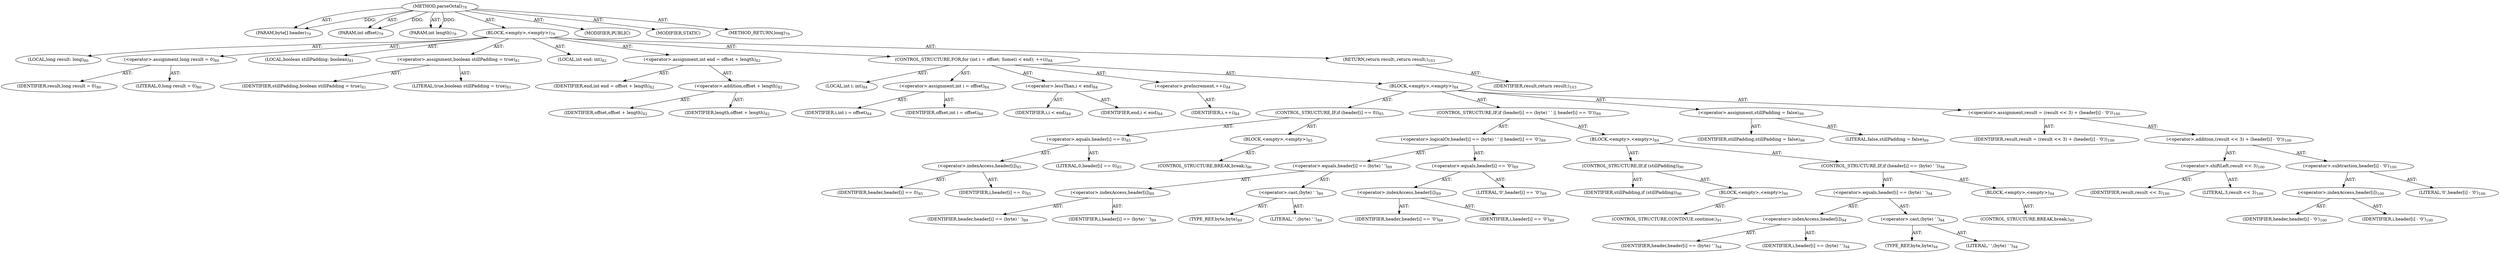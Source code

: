 digraph "parseOctal" {  
"111669149696" [label = <(METHOD,parseOctal)<SUB>79</SUB>> ]
"115964116992" [label = <(PARAM,byte[] header)<SUB>79</SUB>> ]
"115964116993" [label = <(PARAM,int offset)<SUB>79</SUB>> ]
"115964116994" [label = <(PARAM,int length)<SUB>79</SUB>> ]
"25769803776" [label = <(BLOCK,&lt;empty&gt;,&lt;empty&gt;)<SUB>79</SUB>> ]
"94489280512" [label = <(LOCAL,long result: long)<SUB>80</SUB>> ]
"30064771072" [label = <(&lt;operator&gt;.assignment,long result = 0)<SUB>80</SUB>> ]
"68719476736" [label = <(IDENTIFIER,result,long result = 0)<SUB>80</SUB>> ]
"90194313216" [label = <(LITERAL,0,long result = 0)<SUB>80</SUB>> ]
"94489280513" [label = <(LOCAL,boolean stillPadding: boolean)<SUB>81</SUB>> ]
"30064771073" [label = <(&lt;operator&gt;.assignment,boolean stillPadding = true)<SUB>81</SUB>> ]
"68719476737" [label = <(IDENTIFIER,stillPadding,boolean stillPadding = true)<SUB>81</SUB>> ]
"90194313217" [label = <(LITERAL,true,boolean stillPadding = true)<SUB>81</SUB>> ]
"94489280514" [label = <(LOCAL,int end: int)<SUB>82</SUB>> ]
"30064771074" [label = <(&lt;operator&gt;.assignment,int end = offset + length)<SUB>82</SUB>> ]
"68719476738" [label = <(IDENTIFIER,end,int end = offset + length)<SUB>82</SUB>> ]
"30064771075" [label = <(&lt;operator&gt;.addition,offset + length)<SUB>82</SUB>> ]
"68719476739" [label = <(IDENTIFIER,offset,offset + length)<SUB>82</SUB>> ]
"68719476740" [label = <(IDENTIFIER,length,offset + length)<SUB>82</SUB>> ]
"47244640256" [label = <(CONTROL_STRUCTURE,FOR,for (int i = offset; Some(i &lt; end); ++i))<SUB>84</SUB>> ]
"94489280515" [label = <(LOCAL,int i: int)<SUB>84</SUB>> ]
"30064771076" [label = <(&lt;operator&gt;.assignment,int i = offset)<SUB>84</SUB>> ]
"68719476741" [label = <(IDENTIFIER,i,int i = offset)<SUB>84</SUB>> ]
"68719476742" [label = <(IDENTIFIER,offset,int i = offset)<SUB>84</SUB>> ]
"30064771077" [label = <(&lt;operator&gt;.lessThan,i &lt; end)<SUB>84</SUB>> ]
"68719476743" [label = <(IDENTIFIER,i,i &lt; end)<SUB>84</SUB>> ]
"68719476744" [label = <(IDENTIFIER,end,i &lt; end)<SUB>84</SUB>> ]
"30064771078" [label = <(&lt;operator&gt;.preIncrement,++i)<SUB>84</SUB>> ]
"68719476745" [label = <(IDENTIFIER,i,++i)<SUB>84</SUB>> ]
"25769803777" [label = <(BLOCK,&lt;empty&gt;,&lt;empty&gt;)<SUB>84</SUB>> ]
"47244640257" [label = <(CONTROL_STRUCTURE,IF,if (header[i] == 0))<SUB>85</SUB>> ]
"30064771079" [label = <(&lt;operator&gt;.equals,header[i] == 0)<SUB>85</SUB>> ]
"30064771080" [label = <(&lt;operator&gt;.indexAccess,header[i])<SUB>85</SUB>> ]
"68719476746" [label = <(IDENTIFIER,header,header[i] == 0)<SUB>85</SUB>> ]
"68719476747" [label = <(IDENTIFIER,i,header[i] == 0)<SUB>85</SUB>> ]
"90194313218" [label = <(LITERAL,0,header[i] == 0)<SUB>85</SUB>> ]
"25769803778" [label = <(BLOCK,&lt;empty&gt;,&lt;empty&gt;)<SUB>85</SUB>> ]
"47244640258" [label = <(CONTROL_STRUCTURE,BREAK,break;)<SUB>86</SUB>> ]
"47244640259" [label = <(CONTROL_STRUCTURE,IF,if (header[i] == (byte) ' ' || header[i] == '0'))<SUB>89</SUB>> ]
"30064771081" [label = <(&lt;operator&gt;.logicalOr,header[i] == (byte) ' ' || header[i] == '0')<SUB>89</SUB>> ]
"30064771082" [label = <(&lt;operator&gt;.equals,header[i] == (byte) ' ')<SUB>89</SUB>> ]
"30064771083" [label = <(&lt;operator&gt;.indexAccess,header[i])<SUB>89</SUB>> ]
"68719476748" [label = <(IDENTIFIER,header,header[i] == (byte) ' ')<SUB>89</SUB>> ]
"68719476749" [label = <(IDENTIFIER,i,header[i] == (byte) ' ')<SUB>89</SUB>> ]
"30064771084" [label = <(&lt;operator&gt;.cast,(byte) ' ')<SUB>89</SUB>> ]
"180388626432" [label = <(TYPE_REF,byte,byte)<SUB>89</SUB>> ]
"90194313219" [label = <(LITERAL,' ',(byte) ' ')<SUB>89</SUB>> ]
"30064771085" [label = <(&lt;operator&gt;.equals,header[i] == '0')<SUB>89</SUB>> ]
"30064771086" [label = <(&lt;operator&gt;.indexAccess,header[i])<SUB>89</SUB>> ]
"68719476750" [label = <(IDENTIFIER,header,header[i] == '0')<SUB>89</SUB>> ]
"68719476751" [label = <(IDENTIFIER,i,header[i] == '0')<SUB>89</SUB>> ]
"90194313220" [label = <(LITERAL,'0',header[i] == '0')<SUB>89</SUB>> ]
"25769803779" [label = <(BLOCK,&lt;empty&gt;,&lt;empty&gt;)<SUB>89</SUB>> ]
"47244640260" [label = <(CONTROL_STRUCTURE,IF,if (stillPadding))<SUB>90</SUB>> ]
"68719476752" [label = <(IDENTIFIER,stillPadding,if (stillPadding))<SUB>90</SUB>> ]
"25769803780" [label = <(BLOCK,&lt;empty&gt;,&lt;empty&gt;)<SUB>90</SUB>> ]
"47244640261" [label = <(CONTROL_STRUCTURE,CONTINUE,continue;)<SUB>91</SUB>> ]
"47244640262" [label = <(CONTROL_STRUCTURE,IF,if (header[i] == (byte) ' '))<SUB>94</SUB>> ]
"30064771087" [label = <(&lt;operator&gt;.equals,header[i] == (byte) ' ')<SUB>94</SUB>> ]
"30064771088" [label = <(&lt;operator&gt;.indexAccess,header[i])<SUB>94</SUB>> ]
"68719476753" [label = <(IDENTIFIER,header,header[i] == (byte) ' ')<SUB>94</SUB>> ]
"68719476754" [label = <(IDENTIFIER,i,header[i] == (byte) ' ')<SUB>94</SUB>> ]
"30064771089" [label = <(&lt;operator&gt;.cast,(byte) ' ')<SUB>94</SUB>> ]
"180388626433" [label = <(TYPE_REF,byte,byte)<SUB>94</SUB>> ]
"90194313221" [label = <(LITERAL,' ',(byte) ' ')<SUB>94</SUB>> ]
"25769803781" [label = <(BLOCK,&lt;empty&gt;,&lt;empty&gt;)<SUB>94</SUB>> ]
"47244640263" [label = <(CONTROL_STRUCTURE,BREAK,break;)<SUB>95</SUB>> ]
"30064771090" [label = <(&lt;operator&gt;.assignment,stillPadding = false)<SUB>99</SUB>> ]
"68719476755" [label = <(IDENTIFIER,stillPadding,stillPadding = false)<SUB>99</SUB>> ]
"90194313222" [label = <(LITERAL,false,stillPadding = false)<SUB>99</SUB>> ]
"30064771091" [label = <(&lt;operator&gt;.assignment,result = (result &lt;&lt; 3) + (header[i] - '0'))<SUB>100</SUB>> ]
"68719476756" [label = <(IDENTIFIER,result,result = (result &lt;&lt; 3) + (header[i] - '0'))<SUB>100</SUB>> ]
"30064771092" [label = <(&lt;operator&gt;.addition,(result &lt;&lt; 3) + (header[i] - '0'))<SUB>100</SUB>> ]
"30064771093" [label = <(&lt;operator&gt;.shiftLeft,result &lt;&lt; 3)<SUB>100</SUB>> ]
"68719476757" [label = <(IDENTIFIER,result,result &lt;&lt; 3)<SUB>100</SUB>> ]
"90194313223" [label = <(LITERAL,3,result &lt;&lt; 3)<SUB>100</SUB>> ]
"30064771094" [label = <(&lt;operator&gt;.subtraction,header[i] - '0')<SUB>100</SUB>> ]
"30064771095" [label = <(&lt;operator&gt;.indexAccess,header[i])<SUB>100</SUB>> ]
"68719476758" [label = <(IDENTIFIER,header,header[i] - '0')<SUB>100</SUB>> ]
"68719476759" [label = <(IDENTIFIER,i,header[i] - '0')<SUB>100</SUB>> ]
"90194313224" [label = <(LITERAL,'0',header[i] - '0')<SUB>100</SUB>> ]
"146028888064" [label = <(RETURN,return result;,return result;)<SUB>103</SUB>> ]
"68719476760" [label = <(IDENTIFIER,result,return result;)<SUB>103</SUB>> ]
"133143986176" [label = <(MODIFIER,PUBLIC)> ]
"133143986177" [label = <(MODIFIER,STATIC)> ]
"128849018880" [label = <(METHOD_RETURN,long)<SUB>79</SUB>> ]
  "111669149696" -> "115964116992"  [ label = "AST: "] 
  "111669149696" -> "115964116993"  [ label = "AST: "] 
  "111669149696" -> "115964116994"  [ label = "AST: "] 
  "111669149696" -> "25769803776"  [ label = "AST: "] 
  "111669149696" -> "133143986176"  [ label = "AST: "] 
  "111669149696" -> "133143986177"  [ label = "AST: "] 
  "111669149696" -> "128849018880"  [ label = "AST: "] 
  "25769803776" -> "94489280512"  [ label = "AST: "] 
  "25769803776" -> "30064771072"  [ label = "AST: "] 
  "25769803776" -> "94489280513"  [ label = "AST: "] 
  "25769803776" -> "30064771073"  [ label = "AST: "] 
  "25769803776" -> "94489280514"  [ label = "AST: "] 
  "25769803776" -> "30064771074"  [ label = "AST: "] 
  "25769803776" -> "47244640256"  [ label = "AST: "] 
  "25769803776" -> "146028888064"  [ label = "AST: "] 
  "30064771072" -> "68719476736"  [ label = "AST: "] 
  "30064771072" -> "90194313216"  [ label = "AST: "] 
  "30064771073" -> "68719476737"  [ label = "AST: "] 
  "30064771073" -> "90194313217"  [ label = "AST: "] 
  "30064771074" -> "68719476738"  [ label = "AST: "] 
  "30064771074" -> "30064771075"  [ label = "AST: "] 
  "30064771075" -> "68719476739"  [ label = "AST: "] 
  "30064771075" -> "68719476740"  [ label = "AST: "] 
  "47244640256" -> "94489280515"  [ label = "AST: "] 
  "47244640256" -> "30064771076"  [ label = "AST: "] 
  "47244640256" -> "30064771077"  [ label = "AST: "] 
  "47244640256" -> "30064771078"  [ label = "AST: "] 
  "47244640256" -> "25769803777"  [ label = "AST: "] 
  "30064771076" -> "68719476741"  [ label = "AST: "] 
  "30064771076" -> "68719476742"  [ label = "AST: "] 
  "30064771077" -> "68719476743"  [ label = "AST: "] 
  "30064771077" -> "68719476744"  [ label = "AST: "] 
  "30064771078" -> "68719476745"  [ label = "AST: "] 
  "25769803777" -> "47244640257"  [ label = "AST: "] 
  "25769803777" -> "47244640259"  [ label = "AST: "] 
  "25769803777" -> "30064771090"  [ label = "AST: "] 
  "25769803777" -> "30064771091"  [ label = "AST: "] 
  "47244640257" -> "30064771079"  [ label = "AST: "] 
  "47244640257" -> "25769803778"  [ label = "AST: "] 
  "30064771079" -> "30064771080"  [ label = "AST: "] 
  "30064771079" -> "90194313218"  [ label = "AST: "] 
  "30064771080" -> "68719476746"  [ label = "AST: "] 
  "30064771080" -> "68719476747"  [ label = "AST: "] 
  "25769803778" -> "47244640258"  [ label = "AST: "] 
  "47244640259" -> "30064771081"  [ label = "AST: "] 
  "47244640259" -> "25769803779"  [ label = "AST: "] 
  "30064771081" -> "30064771082"  [ label = "AST: "] 
  "30064771081" -> "30064771085"  [ label = "AST: "] 
  "30064771082" -> "30064771083"  [ label = "AST: "] 
  "30064771082" -> "30064771084"  [ label = "AST: "] 
  "30064771083" -> "68719476748"  [ label = "AST: "] 
  "30064771083" -> "68719476749"  [ label = "AST: "] 
  "30064771084" -> "180388626432"  [ label = "AST: "] 
  "30064771084" -> "90194313219"  [ label = "AST: "] 
  "30064771085" -> "30064771086"  [ label = "AST: "] 
  "30064771085" -> "90194313220"  [ label = "AST: "] 
  "30064771086" -> "68719476750"  [ label = "AST: "] 
  "30064771086" -> "68719476751"  [ label = "AST: "] 
  "25769803779" -> "47244640260"  [ label = "AST: "] 
  "25769803779" -> "47244640262"  [ label = "AST: "] 
  "47244640260" -> "68719476752"  [ label = "AST: "] 
  "47244640260" -> "25769803780"  [ label = "AST: "] 
  "25769803780" -> "47244640261"  [ label = "AST: "] 
  "47244640262" -> "30064771087"  [ label = "AST: "] 
  "47244640262" -> "25769803781"  [ label = "AST: "] 
  "30064771087" -> "30064771088"  [ label = "AST: "] 
  "30064771087" -> "30064771089"  [ label = "AST: "] 
  "30064771088" -> "68719476753"  [ label = "AST: "] 
  "30064771088" -> "68719476754"  [ label = "AST: "] 
  "30064771089" -> "180388626433"  [ label = "AST: "] 
  "30064771089" -> "90194313221"  [ label = "AST: "] 
  "25769803781" -> "47244640263"  [ label = "AST: "] 
  "30064771090" -> "68719476755"  [ label = "AST: "] 
  "30064771090" -> "90194313222"  [ label = "AST: "] 
  "30064771091" -> "68719476756"  [ label = "AST: "] 
  "30064771091" -> "30064771092"  [ label = "AST: "] 
  "30064771092" -> "30064771093"  [ label = "AST: "] 
  "30064771092" -> "30064771094"  [ label = "AST: "] 
  "30064771093" -> "68719476757"  [ label = "AST: "] 
  "30064771093" -> "90194313223"  [ label = "AST: "] 
  "30064771094" -> "30064771095"  [ label = "AST: "] 
  "30064771094" -> "90194313224"  [ label = "AST: "] 
  "30064771095" -> "68719476758"  [ label = "AST: "] 
  "30064771095" -> "68719476759"  [ label = "AST: "] 
  "146028888064" -> "68719476760"  [ label = "AST: "] 
  "111669149696" -> "115964116992"  [ label = "DDG: "] 
  "111669149696" -> "115964116993"  [ label = "DDG: "] 
  "111669149696" -> "115964116994"  [ label = "DDG: "] 
}
